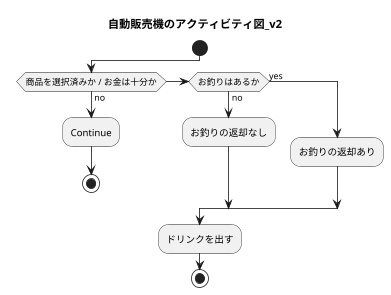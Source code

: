 @startuml

/' Default Style
'/

scale 0.8
skinparam DefaultFontName メイリオ
skinparam shadowing false

/' Title
'/

title 自動販売機のアクティビティ図_v2

/' Activity Diagram
'/

start

if (商品を選択済みか / お金は十分か) then (no)
  :Continue;
  stop
elseif (お釣りはあるか) then (no)
  :お釣りの返却なし;
else (yes)
  :お釣りの返却あり;
endif

:ドリンクを出す;

stop

@enduml
